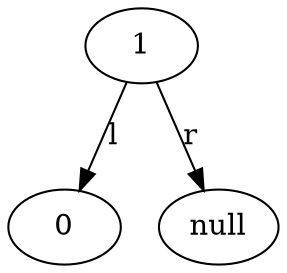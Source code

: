 digraph tree1 {
	//nodes
	1
	0
	right1 [label = "null"]
	
	//edges
	
	1 -> 0 [label="l"]
	1 -> right1 [label="r"]
}